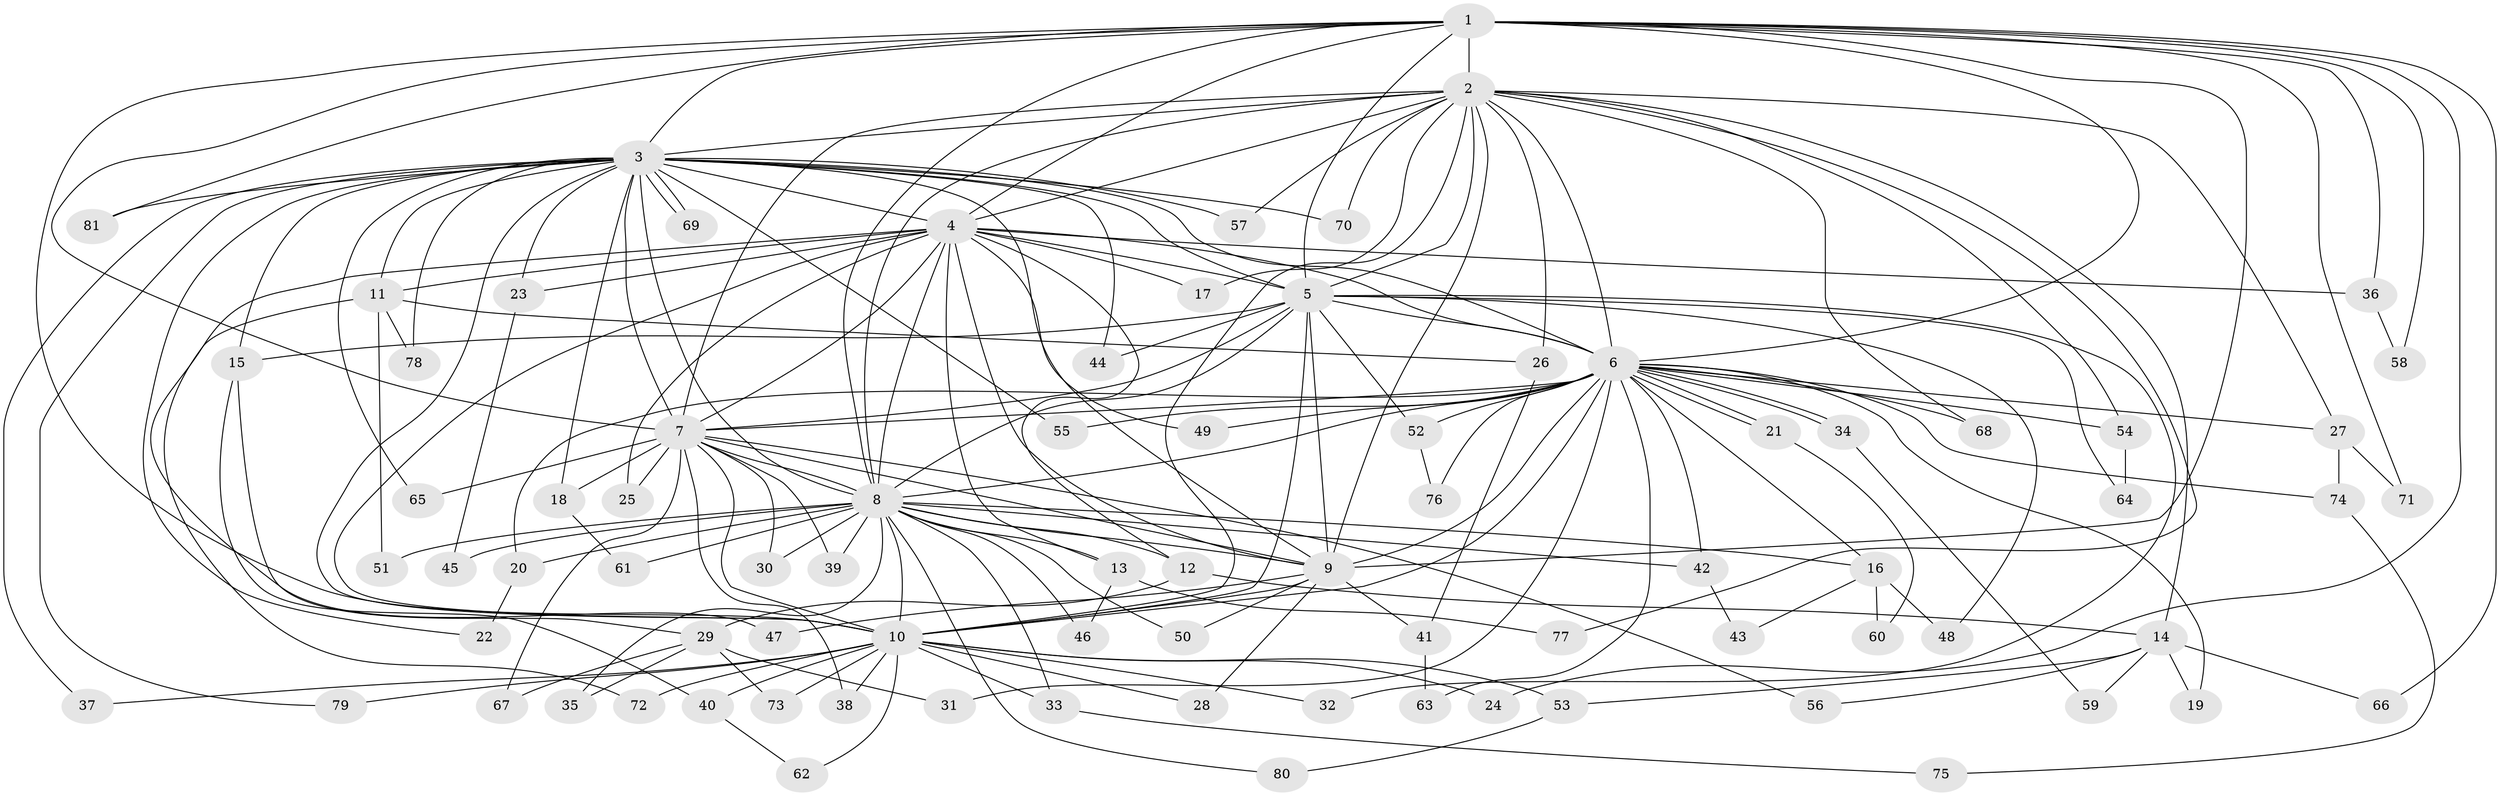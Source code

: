 // coarse degree distribution, {20: 0.01639344262295082, 16: 0.01639344262295082, 22: 0.03278688524590164, 17: 0.04918032786885246, 21: 0.01639344262295082, 6: 0.03278688524590164, 4: 0.04918032786885246, 7: 0.01639344262295082, 5: 0.01639344262295082, 2: 0.5901639344262295, 3: 0.16393442622950818}
// Generated by graph-tools (version 1.1) at 2025/23/03/03/25 07:23:43]
// undirected, 81 vertices, 187 edges
graph export_dot {
graph [start="1"]
  node [color=gray90,style=filled];
  1;
  2;
  3;
  4;
  5;
  6;
  7;
  8;
  9;
  10;
  11;
  12;
  13;
  14;
  15;
  16;
  17;
  18;
  19;
  20;
  21;
  22;
  23;
  24;
  25;
  26;
  27;
  28;
  29;
  30;
  31;
  32;
  33;
  34;
  35;
  36;
  37;
  38;
  39;
  40;
  41;
  42;
  43;
  44;
  45;
  46;
  47;
  48;
  49;
  50;
  51;
  52;
  53;
  54;
  55;
  56;
  57;
  58;
  59;
  60;
  61;
  62;
  63;
  64;
  65;
  66;
  67;
  68;
  69;
  70;
  71;
  72;
  73;
  74;
  75;
  76;
  77;
  78;
  79;
  80;
  81;
  1 -- 2;
  1 -- 3;
  1 -- 4;
  1 -- 5;
  1 -- 6;
  1 -- 7;
  1 -- 8;
  1 -- 9;
  1 -- 10;
  1 -- 24;
  1 -- 36;
  1 -- 58;
  1 -- 66;
  1 -- 71;
  1 -- 81;
  2 -- 3;
  2 -- 4;
  2 -- 5;
  2 -- 6;
  2 -- 7;
  2 -- 8;
  2 -- 9;
  2 -- 10;
  2 -- 14;
  2 -- 17;
  2 -- 26;
  2 -- 27;
  2 -- 54;
  2 -- 57;
  2 -- 68;
  2 -- 70;
  2 -- 77;
  3 -- 4;
  3 -- 5;
  3 -- 6;
  3 -- 7;
  3 -- 8;
  3 -- 9;
  3 -- 10;
  3 -- 11;
  3 -- 15;
  3 -- 18;
  3 -- 22;
  3 -- 23;
  3 -- 37;
  3 -- 44;
  3 -- 55;
  3 -- 57;
  3 -- 65;
  3 -- 69;
  3 -- 69;
  3 -- 70;
  3 -- 78;
  3 -- 79;
  3 -- 81;
  4 -- 5;
  4 -- 6;
  4 -- 7;
  4 -- 8;
  4 -- 9;
  4 -- 10;
  4 -- 11;
  4 -- 12;
  4 -- 13;
  4 -- 17;
  4 -- 23;
  4 -- 25;
  4 -- 36;
  4 -- 47;
  4 -- 49;
  5 -- 6;
  5 -- 7;
  5 -- 8;
  5 -- 9;
  5 -- 10;
  5 -- 15;
  5 -- 32;
  5 -- 44;
  5 -- 48;
  5 -- 52;
  5 -- 64;
  6 -- 7;
  6 -- 8;
  6 -- 9;
  6 -- 10;
  6 -- 16;
  6 -- 19;
  6 -- 20;
  6 -- 21;
  6 -- 21;
  6 -- 27;
  6 -- 31;
  6 -- 34;
  6 -- 34;
  6 -- 42;
  6 -- 49;
  6 -- 52;
  6 -- 54;
  6 -- 55;
  6 -- 63;
  6 -- 68;
  6 -- 74;
  6 -- 76;
  7 -- 8;
  7 -- 9;
  7 -- 10;
  7 -- 18;
  7 -- 25;
  7 -- 30;
  7 -- 38;
  7 -- 39;
  7 -- 56;
  7 -- 65;
  7 -- 67;
  8 -- 9;
  8 -- 10;
  8 -- 12;
  8 -- 13;
  8 -- 16;
  8 -- 20;
  8 -- 30;
  8 -- 33;
  8 -- 35;
  8 -- 39;
  8 -- 42;
  8 -- 45;
  8 -- 46;
  8 -- 50;
  8 -- 51;
  8 -- 61;
  8 -- 80;
  9 -- 10;
  9 -- 28;
  9 -- 41;
  9 -- 47;
  9 -- 50;
  10 -- 24;
  10 -- 28;
  10 -- 32;
  10 -- 33;
  10 -- 37;
  10 -- 38;
  10 -- 40;
  10 -- 53;
  10 -- 62;
  10 -- 72;
  10 -- 73;
  10 -- 79;
  11 -- 26;
  11 -- 51;
  11 -- 72;
  11 -- 78;
  12 -- 14;
  12 -- 29;
  13 -- 46;
  13 -- 77;
  14 -- 19;
  14 -- 53;
  14 -- 56;
  14 -- 59;
  14 -- 66;
  15 -- 29;
  15 -- 40;
  16 -- 43;
  16 -- 48;
  16 -- 60;
  18 -- 61;
  20 -- 22;
  21 -- 60;
  23 -- 45;
  26 -- 41;
  27 -- 71;
  27 -- 74;
  29 -- 31;
  29 -- 35;
  29 -- 67;
  29 -- 73;
  33 -- 75;
  34 -- 59;
  36 -- 58;
  40 -- 62;
  41 -- 63;
  42 -- 43;
  52 -- 76;
  53 -- 80;
  54 -- 64;
  74 -- 75;
}
